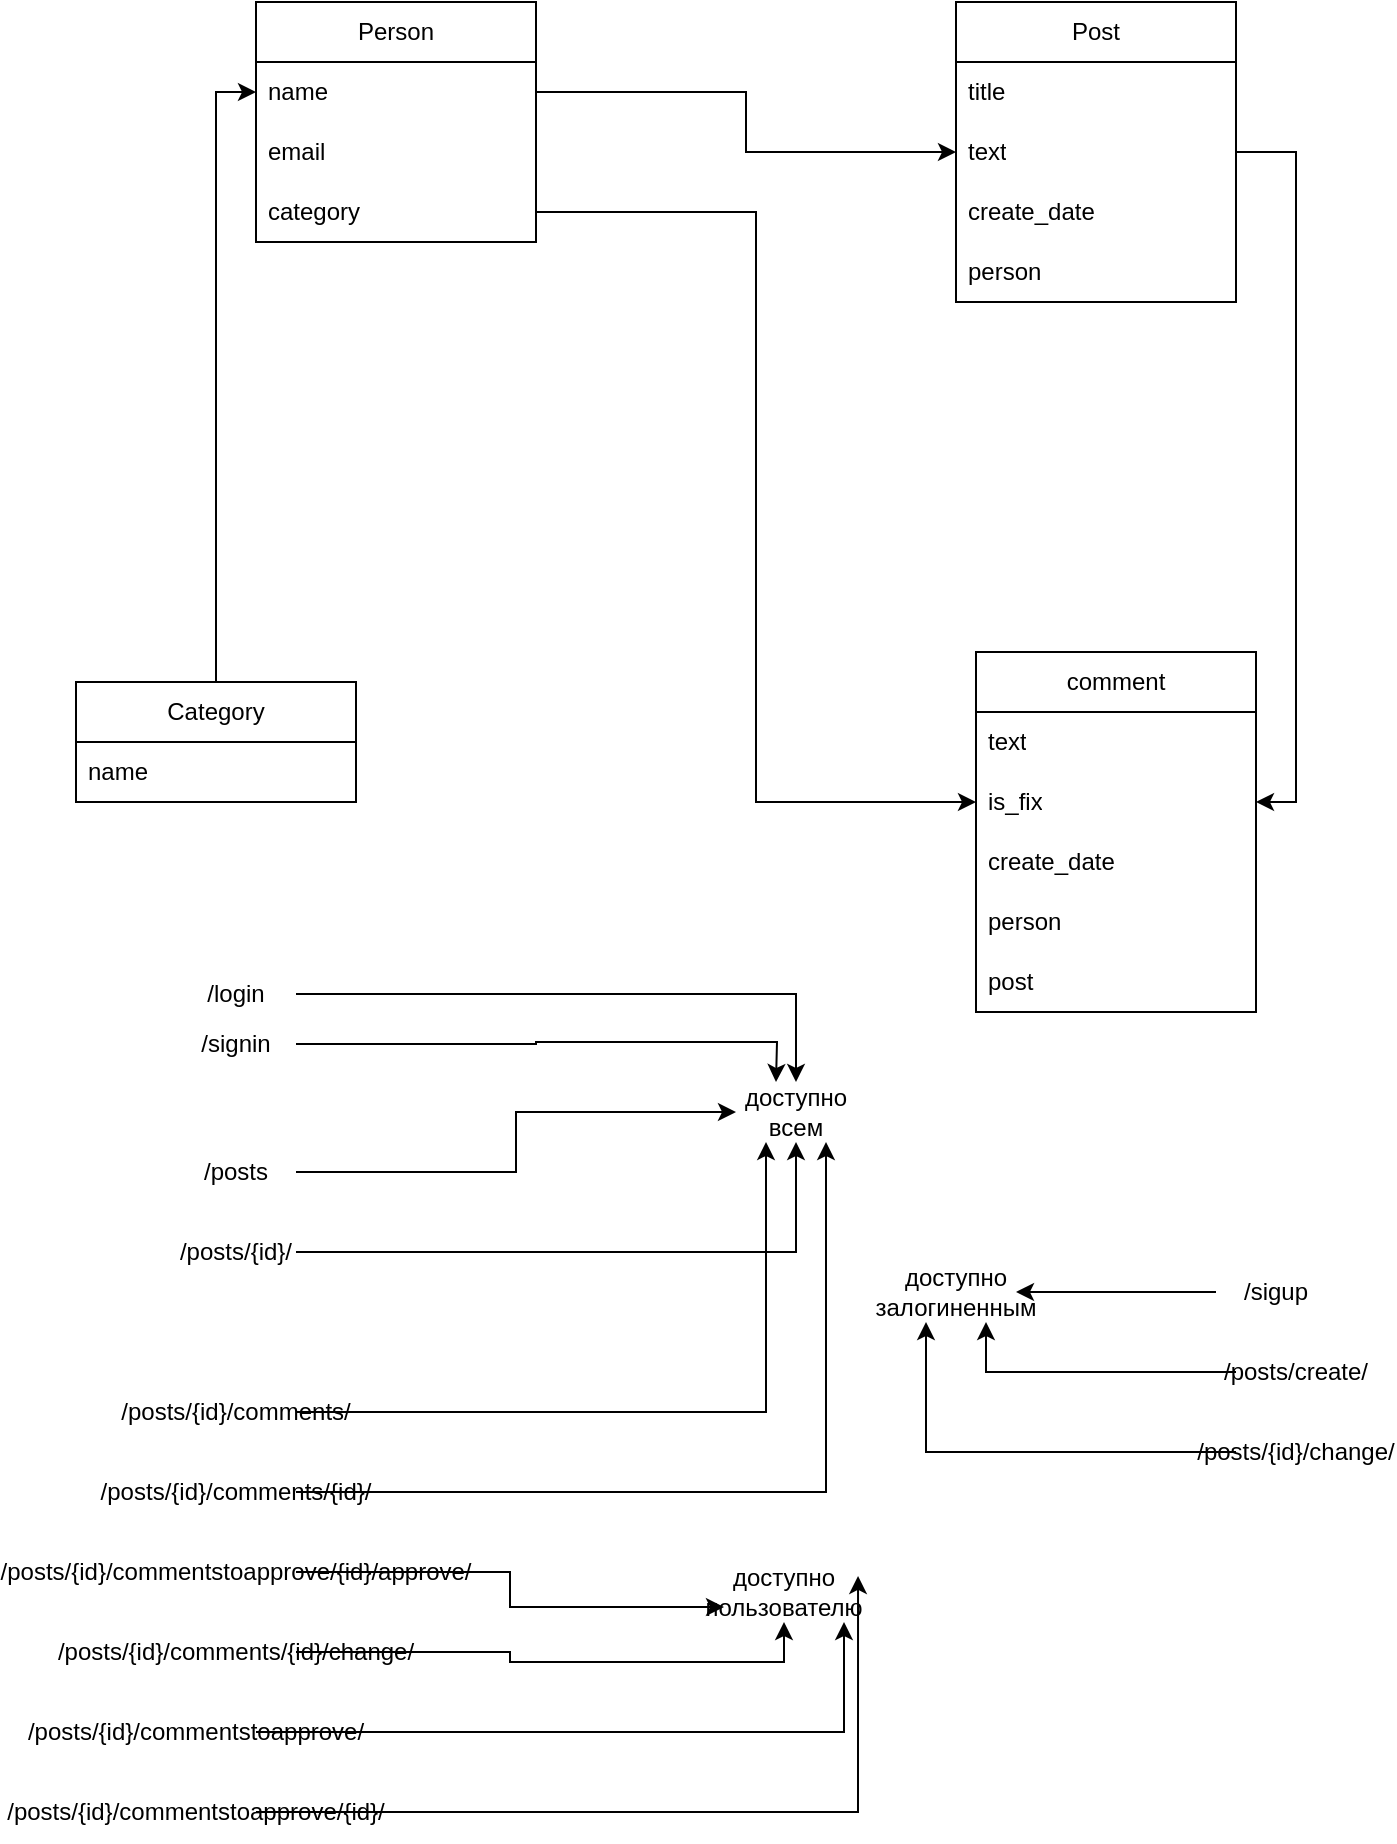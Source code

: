 <mxfile version="24.0.1" type="github">
  <diagram id="C5RBs43oDa-KdzZeNtuy" name="Page-1">
    <mxGraphModel dx="1434" dy="746" grid="1" gridSize="10" guides="1" tooltips="1" connect="1" arrows="1" fold="1" page="1" pageScale="1" pageWidth="827" pageHeight="1169" math="0" shadow="0">
      <root>
        <mxCell id="WIyWlLk6GJQsqaUBKTNV-0" />
        <mxCell id="WIyWlLk6GJQsqaUBKTNV-1" parent="WIyWlLk6GJQsqaUBKTNV-0" />
        <mxCell id="owm3OStLeP0Llze556sd-6" value="Person" style="swimlane;fontStyle=0;childLayout=stackLayout;horizontal=1;startSize=30;horizontalStack=0;resizeParent=1;resizeParentMax=0;resizeLast=0;collapsible=1;marginBottom=0;whiteSpace=wrap;html=1;" parent="WIyWlLk6GJQsqaUBKTNV-1" vertex="1">
          <mxGeometry x="150" y="60" width="140" height="120" as="geometry" />
        </mxCell>
        <mxCell id="owm3OStLeP0Llze556sd-7" value="name" style="text;strokeColor=none;fillColor=none;align=left;verticalAlign=middle;spacingLeft=4;spacingRight=4;overflow=hidden;points=[[0,0.5],[1,0.5]];portConstraint=eastwest;rotatable=0;whiteSpace=wrap;html=1;" parent="owm3OStLeP0Llze556sd-6" vertex="1">
          <mxGeometry y="30" width="140" height="30" as="geometry" />
        </mxCell>
        <mxCell id="owm3OStLeP0Llze556sd-8" value="email" style="text;strokeColor=none;fillColor=none;align=left;verticalAlign=middle;spacingLeft=4;spacingRight=4;overflow=hidden;points=[[0,0.5],[1,0.5]];portConstraint=eastwest;rotatable=0;whiteSpace=wrap;html=1;" parent="owm3OStLeP0Llze556sd-6" vertex="1">
          <mxGeometry y="60" width="140" height="30" as="geometry" />
        </mxCell>
        <mxCell id="RnY8UDbGAwB8kpl9oJ8X-0" value="category" style="text;strokeColor=none;fillColor=none;align=left;verticalAlign=middle;spacingLeft=4;spacingRight=4;overflow=hidden;points=[[0,0.5],[1,0.5]];portConstraint=eastwest;rotatable=0;whiteSpace=wrap;html=1;" parent="owm3OStLeP0Llze556sd-6" vertex="1">
          <mxGeometry y="90" width="140" height="30" as="geometry" />
        </mxCell>
        <mxCell id="owm3OStLeP0Llze556sd-11" value="Post" style="swimlane;fontStyle=0;childLayout=stackLayout;horizontal=1;startSize=30;horizontalStack=0;resizeParent=1;resizeParentMax=0;resizeLast=0;collapsible=1;marginBottom=0;whiteSpace=wrap;html=1;" parent="WIyWlLk6GJQsqaUBKTNV-1" vertex="1">
          <mxGeometry x="500" y="60" width="140" height="150" as="geometry" />
        </mxCell>
        <mxCell id="owm3OStLeP0Llze556sd-12" value="title" style="text;strokeColor=none;fillColor=none;align=left;verticalAlign=middle;spacingLeft=4;spacingRight=4;overflow=hidden;points=[[0,0.5],[1,0.5]];portConstraint=eastwest;rotatable=0;whiteSpace=wrap;html=1;" parent="owm3OStLeP0Llze556sd-11" vertex="1">
          <mxGeometry y="30" width="140" height="30" as="geometry" />
        </mxCell>
        <mxCell id="owm3OStLeP0Llze556sd-13" value="text" style="text;strokeColor=none;fillColor=none;align=left;verticalAlign=middle;spacingLeft=4;spacingRight=4;overflow=hidden;points=[[0,0.5],[1,0.5]];portConstraint=eastwest;rotatable=0;whiteSpace=wrap;html=1;" parent="owm3OStLeP0Llze556sd-11" vertex="1">
          <mxGeometry y="60" width="140" height="30" as="geometry" />
        </mxCell>
        <mxCell id="owm3OStLeP0Llze556sd-36" value="create_date" style="text;strokeColor=none;fillColor=none;align=left;verticalAlign=middle;spacingLeft=4;spacingRight=4;overflow=hidden;points=[[0,0.5],[1,0.5]];portConstraint=eastwest;rotatable=0;whiteSpace=wrap;html=1;" parent="owm3OStLeP0Llze556sd-11" vertex="1">
          <mxGeometry y="90" width="140" height="30" as="geometry" />
        </mxCell>
        <mxCell id="owm3OStLeP0Llze556sd-24" value="person" style="text;strokeColor=none;fillColor=none;align=left;verticalAlign=middle;spacingLeft=4;spacingRight=4;overflow=hidden;points=[[0,0.5],[1,0.5]];portConstraint=eastwest;rotatable=0;whiteSpace=wrap;html=1;" parent="owm3OStLeP0Llze556sd-11" vertex="1">
          <mxGeometry y="120" width="140" height="30" as="geometry" />
        </mxCell>
        <mxCell id="owm3OStLeP0Llze556sd-15" value="comment" style="swimlane;fontStyle=0;childLayout=stackLayout;horizontal=1;startSize=30;horizontalStack=0;resizeParent=1;resizeParentMax=0;resizeLast=0;collapsible=1;marginBottom=0;whiteSpace=wrap;html=1;" parent="WIyWlLk6GJQsqaUBKTNV-1" vertex="1">
          <mxGeometry x="510" y="385" width="140" height="180" as="geometry" />
        </mxCell>
        <mxCell id="owm3OStLeP0Llze556sd-16" value="text" style="text;strokeColor=none;fillColor=none;align=left;verticalAlign=middle;spacingLeft=4;spacingRight=4;overflow=hidden;points=[[0,0.5],[1,0.5]];portConstraint=eastwest;rotatable=0;whiteSpace=wrap;html=1;" parent="owm3OStLeP0Llze556sd-15" vertex="1">
          <mxGeometry y="30" width="140" height="30" as="geometry" />
        </mxCell>
        <mxCell id="owm3OStLeP0Llze556sd-19" value="is_fix" style="text;strokeColor=none;fillColor=none;align=left;verticalAlign=middle;spacingLeft=4;spacingRight=4;overflow=hidden;points=[[0,0.5],[1,0.5]];portConstraint=eastwest;rotatable=0;whiteSpace=wrap;html=1;" parent="owm3OStLeP0Llze556sd-15" vertex="1">
          <mxGeometry y="60" width="140" height="30" as="geometry" />
        </mxCell>
        <mxCell id="owm3OStLeP0Llze556sd-37" value="create_date" style="text;strokeColor=none;fillColor=none;align=left;verticalAlign=middle;spacingLeft=4;spacingRight=4;overflow=hidden;points=[[0,0.5],[1,0.5]];portConstraint=eastwest;rotatable=0;whiteSpace=wrap;html=1;" parent="owm3OStLeP0Llze556sd-15" vertex="1">
          <mxGeometry y="90" width="140" height="30" as="geometry" />
        </mxCell>
        <mxCell id="RnY8UDbGAwB8kpl9oJ8X-4" value="person" style="text;strokeColor=none;fillColor=none;align=left;verticalAlign=middle;spacingLeft=4;spacingRight=4;overflow=hidden;points=[[0,0.5],[1,0.5]];portConstraint=eastwest;rotatable=0;whiteSpace=wrap;html=1;" parent="owm3OStLeP0Llze556sd-15" vertex="1">
          <mxGeometry y="120" width="140" height="30" as="geometry" />
        </mxCell>
        <mxCell id="RnY8UDbGAwB8kpl9oJ8X-3" value="post" style="text;strokeColor=none;fillColor=none;align=left;verticalAlign=middle;spacingLeft=4;spacingRight=4;overflow=hidden;points=[[0,0.5],[1,0.5]];portConstraint=eastwest;rotatable=0;whiteSpace=wrap;html=1;" parent="owm3OStLeP0Llze556sd-15" vertex="1">
          <mxGeometry y="150" width="140" height="30" as="geometry" />
        </mxCell>
        <mxCell id="PiWGBfbgi33_tEL0US87-0" style="edgeStyle=orthogonalEdgeStyle;rounded=0;orthogonalLoop=1;jettySize=auto;html=1;exitX=0.5;exitY=0;exitDx=0;exitDy=0;entryX=0;entryY=0.5;entryDx=0;entryDy=0;" parent="WIyWlLk6GJQsqaUBKTNV-1" source="owm3OStLeP0Llze556sd-20" target="owm3OStLeP0Llze556sd-7" edge="1">
          <mxGeometry relative="1" as="geometry" />
        </mxCell>
        <mxCell id="owm3OStLeP0Llze556sd-20" value="Category" style="swimlane;fontStyle=0;childLayout=stackLayout;horizontal=1;startSize=30;horizontalStack=0;resizeParent=1;resizeParentMax=0;resizeLast=0;collapsible=1;marginBottom=0;whiteSpace=wrap;html=1;" parent="WIyWlLk6GJQsqaUBKTNV-1" vertex="1">
          <mxGeometry x="60" y="400" width="140" height="60" as="geometry" />
        </mxCell>
        <mxCell id="owm3OStLeP0Llze556sd-21" value="name" style="text;strokeColor=none;fillColor=none;align=left;verticalAlign=middle;spacingLeft=4;spacingRight=4;overflow=hidden;points=[[0,0.5],[1,0.5]];portConstraint=eastwest;rotatable=0;whiteSpace=wrap;html=1;" parent="owm3OStLeP0Llze556sd-20" vertex="1">
          <mxGeometry y="30" width="140" height="30" as="geometry" />
        </mxCell>
        <mxCell id="owm3OStLeP0Llze556sd-46" style="edgeStyle=orthogonalEdgeStyle;rounded=0;orthogonalLoop=1;jettySize=auto;html=1;exitX=1;exitY=0.5;exitDx=0;exitDy=0;entryX=0;entryY=0.5;entryDx=0;entryDy=0;" parent="WIyWlLk6GJQsqaUBKTNV-1" source="owm3OStLeP0Llze556sd-7" target="owm3OStLeP0Llze556sd-13" edge="1">
          <mxGeometry relative="1" as="geometry" />
        </mxCell>
        <mxCell id="RnY8UDbGAwB8kpl9oJ8X-1" style="edgeStyle=orthogonalEdgeStyle;rounded=0;orthogonalLoop=1;jettySize=auto;html=1;exitX=1;exitY=0.5;exitDx=0;exitDy=0;entryX=0;entryY=0.5;entryDx=0;entryDy=0;" parent="WIyWlLk6GJQsqaUBKTNV-1" source="RnY8UDbGAwB8kpl9oJ8X-0" target="owm3OStLeP0Llze556sd-19" edge="1">
          <mxGeometry relative="1" as="geometry" />
        </mxCell>
        <mxCell id="RnY8UDbGAwB8kpl9oJ8X-2" style="edgeStyle=orthogonalEdgeStyle;rounded=0;orthogonalLoop=1;jettySize=auto;html=1;exitX=1;exitY=0.5;exitDx=0;exitDy=0;entryX=1;entryY=0.5;entryDx=0;entryDy=0;" parent="WIyWlLk6GJQsqaUBKTNV-1" source="owm3OStLeP0Llze556sd-13" target="owm3OStLeP0Llze556sd-19" edge="1">
          <mxGeometry relative="1" as="geometry" />
        </mxCell>
        <mxCell id="uKAKUIRmTbmckWmAVRnw-10" style="edgeStyle=orthogonalEdgeStyle;rounded=0;orthogonalLoop=1;jettySize=auto;html=1;exitX=1;exitY=0.5;exitDx=0;exitDy=0;" parent="WIyWlLk6GJQsqaUBKTNV-1" source="uKAKUIRmTbmckWmAVRnw-0" target="uKAKUIRmTbmckWmAVRnw-3" edge="1">
          <mxGeometry relative="1" as="geometry" />
        </mxCell>
        <mxCell id="uKAKUIRmTbmckWmAVRnw-0" value="/posts" style="text;html=1;align=center;verticalAlign=middle;whiteSpace=wrap;rounded=0;" parent="WIyWlLk6GJQsqaUBKTNV-1" vertex="1">
          <mxGeometry x="110" y="630" width="60" height="30" as="geometry" />
        </mxCell>
        <mxCell id="uKAKUIRmTbmckWmAVRnw-11" style="edgeStyle=orthogonalEdgeStyle;rounded=0;orthogonalLoop=1;jettySize=auto;html=1;exitX=1;exitY=0.5;exitDx=0;exitDy=0;entryX=0.5;entryY=1;entryDx=0;entryDy=0;" parent="WIyWlLk6GJQsqaUBKTNV-1" source="uKAKUIRmTbmckWmAVRnw-1" target="uKAKUIRmTbmckWmAVRnw-3" edge="1">
          <mxGeometry relative="1" as="geometry" />
        </mxCell>
        <mxCell id="uKAKUIRmTbmckWmAVRnw-1" value="/posts/{id}/" style="text;html=1;align=center;verticalAlign=middle;whiteSpace=wrap;rounded=0;" parent="WIyWlLk6GJQsqaUBKTNV-1" vertex="1">
          <mxGeometry x="110" y="670" width="60" height="30" as="geometry" />
        </mxCell>
        <mxCell id="uKAKUIRmTbmckWmAVRnw-3" value="доступно всем" style="text;html=1;align=center;verticalAlign=middle;whiteSpace=wrap;rounded=0;" parent="WIyWlLk6GJQsqaUBKTNV-1" vertex="1">
          <mxGeometry x="390" y="600" width="60" height="30" as="geometry" />
        </mxCell>
        <mxCell id="uKAKUIRmTbmckWmAVRnw-5" value="доступно залогиненным" style="text;html=1;align=center;verticalAlign=middle;whiteSpace=wrap;rounded=0;" parent="WIyWlLk6GJQsqaUBKTNV-1" vertex="1">
          <mxGeometry x="470" y="690" width="60" height="30" as="geometry" />
        </mxCell>
        <mxCell id="uKAKUIRmTbmckWmAVRnw-6" value="доступно пользователю" style="text;html=1;align=center;verticalAlign=middle;whiteSpace=wrap;rounded=0;" parent="WIyWlLk6GJQsqaUBKTNV-1" vertex="1">
          <mxGeometry x="384" y="840" width="60" height="30" as="geometry" />
        </mxCell>
        <mxCell id="gF3HKC7wGhchBdtLDPT--10" style="edgeStyle=orthogonalEdgeStyle;rounded=0;orthogonalLoop=1;jettySize=auto;html=1;exitX=1;exitY=0.5;exitDx=0;exitDy=0;entryX=0.25;entryY=1;entryDx=0;entryDy=0;" edge="1" parent="WIyWlLk6GJQsqaUBKTNV-1" source="uKAKUIRmTbmckWmAVRnw-7" target="uKAKUIRmTbmckWmAVRnw-3">
          <mxGeometry relative="1" as="geometry" />
        </mxCell>
        <mxCell id="uKAKUIRmTbmckWmAVRnw-7" value="/posts/{id}/comments/" style="text;html=1;align=center;verticalAlign=middle;whiteSpace=wrap;rounded=0;" parent="WIyWlLk6GJQsqaUBKTNV-1" vertex="1">
          <mxGeometry x="110" y="750" width="60" height="30" as="geometry" />
        </mxCell>
        <mxCell id="gF3HKC7wGhchBdtLDPT--14" style="edgeStyle=orthogonalEdgeStyle;rounded=0;orthogonalLoop=1;jettySize=auto;html=1;exitX=1;exitY=0.5;exitDx=0;exitDy=0;entryX=0.75;entryY=1;entryDx=0;entryDy=0;" edge="1" parent="WIyWlLk6GJQsqaUBKTNV-1" source="uKAKUIRmTbmckWmAVRnw-15" target="uKAKUIRmTbmckWmAVRnw-3">
          <mxGeometry relative="1" as="geometry" />
        </mxCell>
        <mxCell id="uKAKUIRmTbmckWmAVRnw-15" value="/posts/{id}/comments/{id}/" style="text;html=1;align=center;verticalAlign=middle;whiteSpace=wrap;rounded=0;" parent="WIyWlLk6GJQsqaUBKTNV-1" vertex="1">
          <mxGeometry x="110" y="790" width="60" height="30" as="geometry" />
        </mxCell>
        <mxCell id="gF3HKC7wGhchBdtLDPT--15" style="edgeStyle=orthogonalEdgeStyle;rounded=0;orthogonalLoop=1;jettySize=auto;html=1;exitX=1;exitY=0.5;exitDx=0;exitDy=0;entryX=0;entryY=0.75;entryDx=0;entryDy=0;" edge="1" parent="WIyWlLk6GJQsqaUBKTNV-1" source="uKAKUIRmTbmckWmAVRnw-16" target="uKAKUIRmTbmckWmAVRnw-6">
          <mxGeometry relative="1" as="geometry" />
        </mxCell>
        <mxCell id="uKAKUIRmTbmckWmAVRnw-16" value="/posts/{id}/commentstoapprove/{id}/approve/" style="text;html=1;align=center;verticalAlign=middle;whiteSpace=wrap;rounded=0;" parent="WIyWlLk6GJQsqaUBKTNV-1" vertex="1">
          <mxGeometry x="110" y="830" width="60" height="30" as="geometry" />
        </mxCell>
        <mxCell id="gF3HKC7wGhchBdtLDPT--16" style="edgeStyle=orthogonalEdgeStyle;rounded=0;orthogonalLoop=1;jettySize=auto;html=1;exitX=1;exitY=0.5;exitDx=0;exitDy=0;entryX=0.5;entryY=1;entryDx=0;entryDy=0;" edge="1" parent="WIyWlLk6GJQsqaUBKTNV-1" source="gF3HKC7wGhchBdtLDPT--0" target="uKAKUIRmTbmckWmAVRnw-6">
          <mxGeometry relative="1" as="geometry" />
        </mxCell>
        <mxCell id="gF3HKC7wGhchBdtLDPT--0" value="/posts/{id}/comments/{id}/change&lt;span style=&quot;background-color: initial;&quot;&gt;/&lt;/span&gt;" style="text;html=1;align=center;verticalAlign=middle;whiteSpace=wrap;rounded=0;" vertex="1" parent="WIyWlLk6GJQsqaUBKTNV-1">
          <mxGeometry x="110" y="870" width="60" height="30" as="geometry" />
        </mxCell>
        <mxCell id="gF3HKC7wGhchBdtLDPT--21" style="edgeStyle=orthogonalEdgeStyle;rounded=0;orthogonalLoop=1;jettySize=auto;html=1;exitX=0;exitY=0.5;exitDx=0;exitDy=0;entryX=0.25;entryY=1;entryDx=0;entryDy=0;" edge="1" parent="WIyWlLk6GJQsqaUBKTNV-1" source="gF3HKC7wGhchBdtLDPT--1" target="uKAKUIRmTbmckWmAVRnw-5">
          <mxGeometry relative="1" as="geometry" />
        </mxCell>
        <mxCell id="gF3HKC7wGhchBdtLDPT--1" value="/posts/{id}/change/" style="text;html=1;align=center;verticalAlign=middle;whiteSpace=wrap;rounded=0;" vertex="1" parent="WIyWlLk6GJQsqaUBKTNV-1">
          <mxGeometry x="640" y="770" width="60" height="30" as="geometry" />
        </mxCell>
        <mxCell id="gF3HKC7wGhchBdtLDPT--5" style="edgeStyle=orthogonalEdgeStyle;rounded=0;orthogonalLoop=1;jettySize=auto;html=1;exitX=1;exitY=0.5;exitDx=0;exitDy=0;entryX=0.5;entryY=0;entryDx=0;entryDy=0;" edge="1" parent="WIyWlLk6GJQsqaUBKTNV-1" source="gF3HKC7wGhchBdtLDPT--2" target="uKAKUIRmTbmckWmAVRnw-3">
          <mxGeometry relative="1" as="geometry" />
        </mxCell>
        <mxCell id="gF3HKC7wGhchBdtLDPT--2" value="/login" style="text;html=1;align=center;verticalAlign=middle;whiteSpace=wrap;rounded=0;" vertex="1" parent="WIyWlLk6GJQsqaUBKTNV-1">
          <mxGeometry x="110" y="541" width="60" height="30" as="geometry" />
        </mxCell>
        <mxCell id="gF3HKC7wGhchBdtLDPT--6" style="edgeStyle=orthogonalEdgeStyle;rounded=0;orthogonalLoop=1;jettySize=auto;html=1;exitX=1;exitY=0.5;exitDx=0;exitDy=0;" edge="1" parent="WIyWlLk6GJQsqaUBKTNV-1" source="gF3HKC7wGhchBdtLDPT--3">
          <mxGeometry relative="1" as="geometry">
            <mxPoint x="410" y="600" as="targetPoint" />
          </mxGeometry>
        </mxCell>
        <mxCell id="gF3HKC7wGhchBdtLDPT--3" value="/signin" style="text;html=1;align=center;verticalAlign=middle;whiteSpace=wrap;rounded=0;" vertex="1" parent="WIyWlLk6GJQsqaUBKTNV-1">
          <mxGeometry x="110" y="566" width="60" height="30" as="geometry" />
        </mxCell>
        <mxCell id="gF3HKC7wGhchBdtLDPT--8" style="edgeStyle=orthogonalEdgeStyle;rounded=0;orthogonalLoop=1;jettySize=auto;html=1;exitX=0;exitY=0.5;exitDx=0;exitDy=0;entryX=1;entryY=0.5;entryDx=0;entryDy=0;" edge="1" parent="WIyWlLk6GJQsqaUBKTNV-1" source="gF3HKC7wGhchBdtLDPT--4" target="uKAKUIRmTbmckWmAVRnw-5">
          <mxGeometry relative="1" as="geometry" />
        </mxCell>
        <mxCell id="gF3HKC7wGhchBdtLDPT--4" value="/sigup" style="text;html=1;align=center;verticalAlign=middle;whiteSpace=wrap;rounded=0;" vertex="1" parent="WIyWlLk6GJQsqaUBKTNV-1">
          <mxGeometry x="630" y="690" width="60" height="30" as="geometry" />
        </mxCell>
        <mxCell id="gF3HKC7wGhchBdtLDPT--20" style="edgeStyle=orthogonalEdgeStyle;rounded=0;orthogonalLoop=1;jettySize=auto;html=1;exitX=0;exitY=0.5;exitDx=0;exitDy=0;entryX=0.75;entryY=1;entryDx=0;entryDy=0;" edge="1" parent="WIyWlLk6GJQsqaUBKTNV-1" source="gF3HKC7wGhchBdtLDPT--9" target="uKAKUIRmTbmckWmAVRnw-5">
          <mxGeometry relative="1" as="geometry" />
        </mxCell>
        <mxCell id="gF3HKC7wGhchBdtLDPT--9" value="/posts/create/" style="text;html=1;align=center;verticalAlign=middle;whiteSpace=wrap;rounded=0;" vertex="1" parent="WIyWlLk6GJQsqaUBKTNV-1">
          <mxGeometry x="640" y="730" width="60" height="30" as="geometry" />
        </mxCell>
        <mxCell id="gF3HKC7wGhchBdtLDPT--18" style="edgeStyle=orthogonalEdgeStyle;rounded=0;orthogonalLoop=1;jettySize=auto;html=1;exitX=1;exitY=0.5;exitDx=0;exitDy=0;entryX=1;entryY=1;entryDx=0;entryDy=0;" edge="1" parent="WIyWlLk6GJQsqaUBKTNV-1" source="gF3HKC7wGhchBdtLDPT--11" target="uKAKUIRmTbmckWmAVRnw-6">
          <mxGeometry relative="1" as="geometry" />
        </mxCell>
        <mxCell id="gF3HKC7wGhchBdtLDPT--11" value="/posts/{id}/commentstoapprove/" style="text;html=1;align=center;verticalAlign=middle;whiteSpace=wrap;rounded=0;" vertex="1" parent="WIyWlLk6GJQsqaUBKTNV-1">
          <mxGeometry x="90" y="910" width="60" height="30" as="geometry" />
        </mxCell>
        <mxCell id="gF3HKC7wGhchBdtLDPT--17" value="/posts/{id}/commentstoapprove/{id}/" style="text;html=1;align=center;verticalAlign=middle;whiteSpace=wrap;rounded=0;" vertex="1" parent="WIyWlLk6GJQsqaUBKTNV-1">
          <mxGeometry x="90" y="950" width="60" height="30" as="geometry" />
        </mxCell>
        <mxCell id="gF3HKC7wGhchBdtLDPT--19" style="edgeStyle=orthogonalEdgeStyle;rounded=0;orthogonalLoop=1;jettySize=auto;html=1;exitX=1;exitY=0.5;exitDx=0;exitDy=0;entryX=1.117;entryY=0.233;entryDx=0;entryDy=0;entryPerimeter=0;" edge="1" parent="WIyWlLk6GJQsqaUBKTNV-1" source="gF3HKC7wGhchBdtLDPT--17" target="uKAKUIRmTbmckWmAVRnw-6">
          <mxGeometry relative="1" as="geometry" />
        </mxCell>
      </root>
    </mxGraphModel>
  </diagram>
</mxfile>
